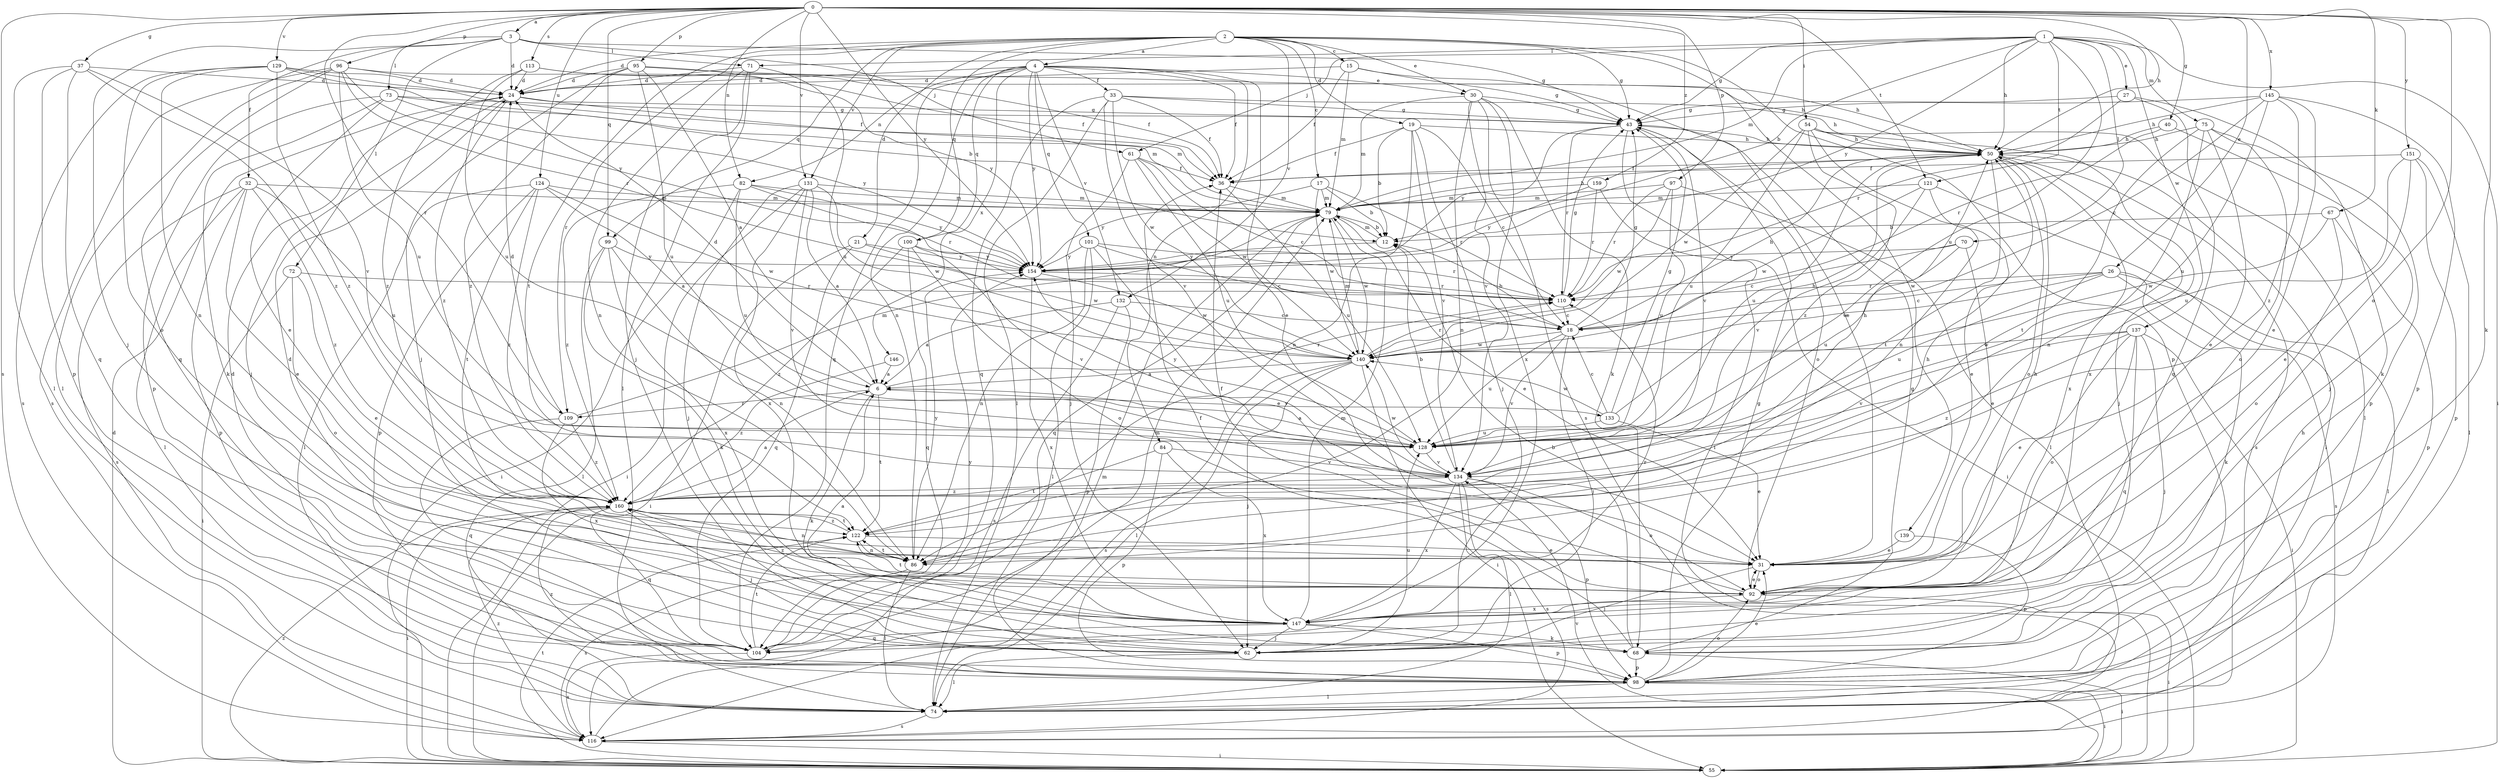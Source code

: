 strict digraph  {
0;
1;
2;
3;
4;
6;
12;
15;
17;
18;
19;
21;
24;
26;
27;
30;
31;
32;
33;
36;
37;
40;
43;
50;
54;
55;
61;
62;
67;
68;
70;
71;
72;
73;
74;
75;
79;
82;
84;
86;
92;
95;
96;
97;
98;
99;
100;
101;
104;
109;
110;
113;
116;
121;
122;
124;
128;
129;
131;
132;
133;
134;
137;
139;
140;
145;
146;
147;
151;
154;
159;
160;
0 -> 3  [label=a];
0 -> 26  [label=e];
0 -> 37  [label=g];
0 -> 40  [label=g];
0 -> 50  [label=h];
0 -> 54  [label=i];
0 -> 67  [label=k];
0 -> 68  [label=k];
0 -> 82  [label=n];
0 -> 92  [label=o];
0 -> 95  [label=p];
0 -> 96  [label=p];
0 -> 97  [label=p];
0 -> 99  [label=q];
0 -> 109  [label=r];
0 -> 113  [label=s];
0 -> 116  [label=s];
0 -> 121  [label=t];
0 -> 124  [label=u];
0 -> 129  [label=v];
0 -> 131  [label=v];
0 -> 145  [label=x];
0 -> 151  [label=y];
0 -> 154  [label=y];
0 -> 159  [label=z];
1 -> 12  [label=b];
1 -> 27  [label=e];
1 -> 43  [label=g];
1 -> 50  [label=h];
1 -> 55  [label=i];
1 -> 61  [label=j];
1 -> 70  [label=l];
1 -> 71  [label=l];
1 -> 75  [label=m];
1 -> 79  [label=m];
1 -> 121  [label=t];
1 -> 128  [label=u];
1 -> 137  [label=w];
1 -> 154  [label=y];
2 -> 4  [label=a];
2 -> 15  [label=c];
2 -> 17  [label=c];
2 -> 19  [label=d];
2 -> 21  [label=d];
2 -> 24  [label=d];
2 -> 30  [label=e];
2 -> 43  [label=g];
2 -> 98  [label=p];
2 -> 99  [label=q];
2 -> 100  [label=q];
2 -> 109  [label=r];
2 -> 122  [label=t];
2 -> 131  [label=v];
2 -> 132  [label=v];
2 -> 139  [label=w];
3 -> 24  [label=d];
3 -> 32  [label=f];
3 -> 43  [label=g];
3 -> 61  [label=j];
3 -> 62  [label=j];
3 -> 71  [label=l];
3 -> 72  [label=l];
3 -> 73  [label=l];
4 -> 24  [label=d];
4 -> 30  [label=e];
4 -> 31  [label=e];
4 -> 33  [label=f];
4 -> 36  [label=f];
4 -> 82  [label=n];
4 -> 84  [label=n];
4 -> 86  [label=n];
4 -> 100  [label=q];
4 -> 101  [label=q];
4 -> 104  [label=q];
4 -> 132  [label=v];
4 -> 146  [label=x];
4 -> 154  [label=y];
6 -> 24  [label=d];
6 -> 68  [label=k];
6 -> 109  [label=r];
6 -> 110  [label=r];
6 -> 122  [label=t];
6 -> 133  [label=v];
12 -> 79  [label=m];
12 -> 154  [label=y];
15 -> 24  [label=d];
15 -> 31  [label=e];
15 -> 36  [label=f];
15 -> 43  [label=g];
15 -> 79  [label=m];
17 -> 12  [label=b];
17 -> 79  [label=m];
17 -> 110  [label=r];
17 -> 140  [label=w];
17 -> 154  [label=y];
18 -> 12  [label=b];
18 -> 43  [label=g];
18 -> 50  [label=h];
18 -> 62  [label=j];
18 -> 128  [label=u];
18 -> 134  [label=v];
18 -> 140  [label=w];
19 -> 12  [label=b];
19 -> 18  [label=c];
19 -> 36  [label=f];
19 -> 50  [label=h];
19 -> 62  [label=j];
19 -> 86  [label=n];
19 -> 134  [label=v];
21 -> 55  [label=i];
21 -> 104  [label=q];
21 -> 140  [label=w];
21 -> 154  [label=y];
24 -> 43  [label=g];
24 -> 62  [label=j];
24 -> 79  [label=m];
24 -> 160  [label=z];
26 -> 18  [label=c];
26 -> 68  [label=k];
26 -> 74  [label=l];
26 -> 110  [label=r];
26 -> 116  [label=s];
26 -> 128  [label=u];
26 -> 140  [label=w];
27 -> 43  [label=g];
27 -> 68  [label=k];
27 -> 104  [label=q];
27 -> 110  [label=r];
30 -> 43  [label=g];
30 -> 68  [label=k];
30 -> 79  [label=m];
30 -> 86  [label=n];
30 -> 116  [label=s];
30 -> 134  [label=v];
30 -> 147  [label=x];
31 -> 62  [label=j];
31 -> 92  [label=o];
32 -> 31  [label=e];
32 -> 74  [label=l];
32 -> 79  [label=m];
32 -> 98  [label=p];
32 -> 116  [label=s];
32 -> 128  [label=u];
32 -> 160  [label=z];
33 -> 36  [label=f];
33 -> 43  [label=g];
33 -> 50  [label=h];
33 -> 74  [label=l];
33 -> 104  [label=q];
33 -> 134  [label=v];
33 -> 140  [label=w];
36 -> 79  [label=m];
36 -> 128  [label=u];
37 -> 24  [label=d];
37 -> 74  [label=l];
37 -> 98  [label=p];
37 -> 104  [label=q];
37 -> 134  [label=v];
37 -> 160  [label=z];
40 -> 50  [label=h];
40 -> 62  [label=j];
40 -> 110  [label=r];
43 -> 50  [label=h];
43 -> 55  [label=i];
43 -> 92  [label=o];
43 -> 110  [label=r];
43 -> 134  [label=v];
43 -> 154  [label=y];
50 -> 36  [label=f];
50 -> 62  [label=j];
50 -> 92  [label=o];
50 -> 116  [label=s];
50 -> 122  [label=t];
50 -> 128  [label=u];
50 -> 147  [label=x];
54 -> 50  [label=h];
54 -> 74  [label=l];
54 -> 86  [label=n];
54 -> 128  [label=u];
54 -> 140  [label=w];
54 -> 147  [label=x];
54 -> 160  [label=z];
55 -> 24  [label=d];
55 -> 122  [label=t];
55 -> 134  [label=v];
55 -> 160  [label=z];
61 -> 18  [label=c];
61 -> 36  [label=f];
61 -> 62  [label=j];
61 -> 128  [label=u];
61 -> 140  [label=w];
62 -> 74  [label=l];
62 -> 128  [label=u];
67 -> 12  [label=b];
67 -> 92  [label=o];
67 -> 98  [label=p];
67 -> 140  [label=w];
68 -> 12  [label=b];
68 -> 36  [label=f];
68 -> 43  [label=g];
68 -> 55  [label=i];
68 -> 98  [label=p];
70 -> 18  [label=c];
70 -> 31  [label=e];
70 -> 128  [label=u];
70 -> 154  [label=y];
71 -> 24  [label=d];
71 -> 62  [label=j];
71 -> 74  [label=l];
71 -> 86  [label=n];
71 -> 128  [label=u];
72 -> 31  [label=e];
72 -> 55  [label=i];
72 -> 92  [label=o];
72 -> 110  [label=r];
73 -> 31  [label=e];
73 -> 43  [label=g];
73 -> 68  [label=k];
73 -> 79  [label=m];
73 -> 98  [label=p];
73 -> 154  [label=y];
74 -> 50  [label=h];
74 -> 116  [label=s];
75 -> 31  [label=e];
75 -> 50  [label=h];
75 -> 86  [label=n];
75 -> 92  [label=o];
75 -> 98  [label=p];
75 -> 122  [label=t];
79 -> 12  [label=b];
79 -> 31  [label=e];
79 -> 50  [label=h];
79 -> 104  [label=q];
79 -> 140  [label=w];
82 -> 55  [label=i];
82 -> 79  [label=m];
82 -> 110  [label=r];
82 -> 128  [label=u];
82 -> 154  [label=y];
82 -> 160  [label=z];
84 -> 98  [label=p];
84 -> 122  [label=t];
84 -> 134  [label=v];
84 -> 147  [label=x];
86 -> 50  [label=h];
86 -> 74  [label=l];
86 -> 116  [label=s];
86 -> 122  [label=t];
86 -> 154  [label=y];
92 -> 31  [label=e];
92 -> 36  [label=f];
92 -> 50  [label=h];
92 -> 55  [label=i];
92 -> 122  [label=t];
92 -> 147  [label=x];
92 -> 160  [label=z];
95 -> 6  [label=a];
95 -> 24  [label=d];
95 -> 50  [label=h];
95 -> 62  [label=j];
95 -> 128  [label=u];
95 -> 154  [label=y];
95 -> 160  [label=z];
96 -> 24  [label=d];
96 -> 36  [label=f];
96 -> 74  [label=l];
96 -> 104  [label=q];
96 -> 110  [label=r];
96 -> 116  [label=s];
96 -> 128  [label=u];
96 -> 154  [label=y];
97 -> 74  [label=l];
97 -> 79  [label=m];
97 -> 110  [label=r];
97 -> 128  [label=u];
97 -> 140  [label=w];
98 -> 31  [label=e];
98 -> 43  [label=g];
98 -> 55  [label=i];
98 -> 74  [label=l];
98 -> 92  [label=o];
98 -> 160  [label=z];
99 -> 68  [label=k];
99 -> 74  [label=l];
99 -> 86  [label=n];
99 -> 147  [label=x];
99 -> 154  [label=y];
100 -> 92  [label=o];
100 -> 104  [label=q];
100 -> 134  [label=v];
100 -> 154  [label=y];
100 -> 160  [label=z];
101 -> 18  [label=c];
101 -> 31  [label=e];
101 -> 74  [label=l];
101 -> 86  [label=n];
101 -> 110  [label=r];
101 -> 154  [label=y];
104 -> 24  [label=d];
104 -> 79  [label=m];
104 -> 116  [label=s];
104 -> 122  [label=t];
104 -> 154  [label=y];
109 -> 24  [label=d];
109 -> 79  [label=m];
109 -> 104  [label=q];
109 -> 147  [label=x];
109 -> 160  [label=z];
110 -> 18  [label=c];
110 -> 43  [label=g];
113 -> 24  [label=d];
113 -> 36  [label=f];
113 -> 50  [label=h];
113 -> 128  [label=u];
113 -> 160  [label=z];
116 -> 55  [label=i];
116 -> 79  [label=m];
116 -> 160  [label=z];
121 -> 31  [label=e];
121 -> 74  [label=l];
121 -> 79  [label=m];
121 -> 134  [label=v];
121 -> 140  [label=w];
122 -> 31  [label=e];
122 -> 86  [label=n];
122 -> 160  [label=z];
124 -> 6  [label=a];
124 -> 74  [label=l];
124 -> 79  [label=m];
124 -> 98  [label=p];
124 -> 122  [label=t];
124 -> 140  [label=w];
124 -> 160  [label=z];
128 -> 6  [label=a];
128 -> 134  [label=v];
128 -> 154  [label=y];
129 -> 12  [label=b];
129 -> 24  [label=d];
129 -> 36  [label=f];
129 -> 86  [label=n];
129 -> 92  [label=o];
129 -> 116  [label=s];
129 -> 160  [label=z];
131 -> 6  [label=a];
131 -> 55  [label=i];
131 -> 62  [label=j];
131 -> 79  [label=m];
131 -> 134  [label=v];
131 -> 140  [label=w];
131 -> 147  [label=x];
132 -> 6  [label=a];
132 -> 18  [label=c];
132 -> 98  [label=p];
132 -> 116  [label=s];
133 -> 18  [label=c];
133 -> 31  [label=e];
133 -> 43  [label=g];
133 -> 50  [label=h];
133 -> 128  [label=u];
133 -> 140  [label=w];
134 -> 12  [label=b];
134 -> 50  [label=h];
134 -> 74  [label=l];
134 -> 92  [label=o];
134 -> 98  [label=p];
134 -> 116  [label=s];
134 -> 140  [label=w];
134 -> 147  [label=x];
134 -> 160  [label=z];
137 -> 31  [label=e];
137 -> 55  [label=i];
137 -> 62  [label=j];
137 -> 92  [label=o];
137 -> 104  [label=q];
137 -> 134  [label=v];
137 -> 140  [label=w];
137 -> 160  [label=z];
139 -> 31  [label=e];
139 -> 98  [label=p];
140 -> 6  [label=a];
140 -> 55  [label=i];
140 -> 62  [label=j];
140 -> 74  [label=l];
140 -> 79  [label=m];
140 -> 110  [label=r];
140 -> 116  [label=s];
145 -> 18  [label=c];
145 -> 31  [label=e];
145 -> 43  [label=g];
145 -> 50  [label=h];
145 -> 98  [label=p];
145 -> 128  [label=u];
145 -> 160  [label=z];
146 -> 6  [label=a];
146 -> 160  [label=z];
147 -> 6  [label=a];
147 -> 24  [label=d];
147 -> 62  [label=j];
147 -> 68  [label=k];
147 -> 79  [label=m];
147 -> 98  [label=p];
147 -> 104  [label=q];
147 -> 110  [label=r];
151 -> 31  [label=e];
151 -> 36  [label=f];
151 -> 74  [label=l];
151 -> 98  [label=p];
151 -> 128  [label=u];
154 -> 110  [label=r];
154 -> 140  [label=w];
154 -> 147  [label=x];
159 -> 55  [label=i];
159 -> 79  [label=m];
159 -> 110  [label=r];
159 -> 154  [label=y];
160 -> 6  [label=a];
160 -> 55  [label=i];
160 -> 62  [label=j];
160 -> 86  [label=n];
160 -> 104  [label=q];
160 -> 122  [label=t];
}
